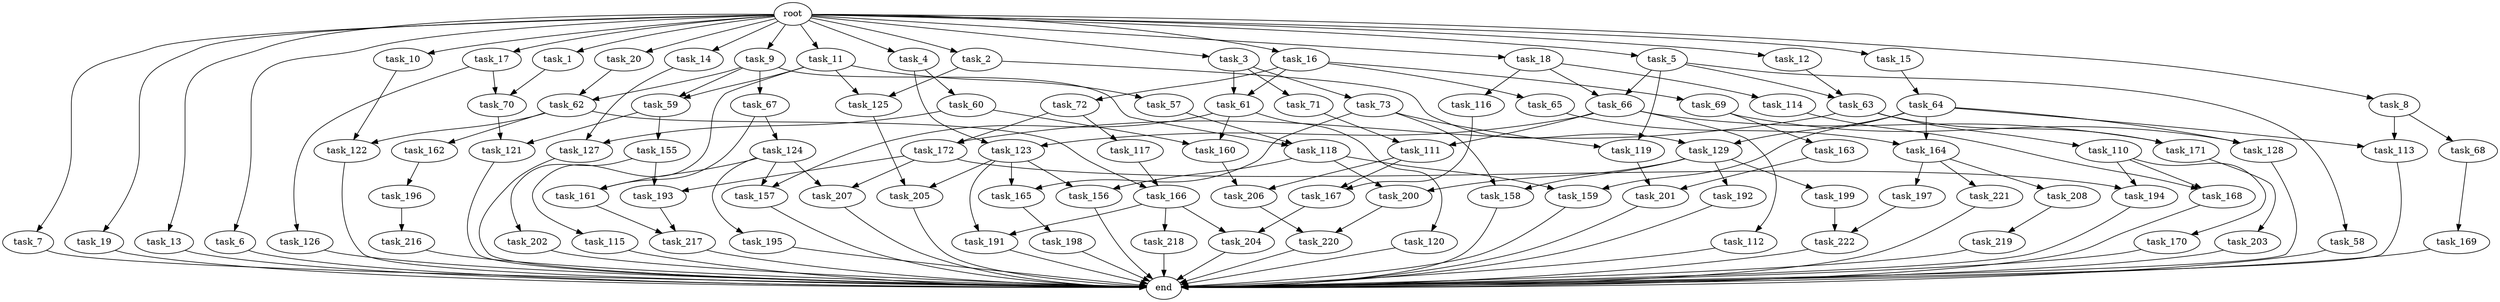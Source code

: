 digraph G {
  task_200 [size="1941325217.792000"];
  task_11 [size="2.048000"];
  task_171 [size="1116691496.960000"];
  task_195 [size="1391569403.904000"];
  task_64 [size="274877906.944000"];
  task_17 [size="2.048000"];
  task_219 [size="1391569403.904000"];
  task_217 [size="3109556322.304000"];
  task_126 [size="274877906.944000"];
  task_69 [size="429496729.600000"];
  task_155 [size="1391569403.904000"];
  task_199 [size="1099511627.776000"];
  task_73 [size="154618822.656000"];
  task_59 [size="1271310319.616000"];
  task_197 [size="841813590.016000"];
  task_7 [size="2.048000"];
  task_113 [size="2233382993.920000"];
  task_67 [size="841813590.016000"];
  task_122 [size="910533066.752000"];
  task_158 [size="1941325217.792000"];
  task_157 [size="2491081031.680000"];
  task_205 [size="223338299.392000"];
  task_216 [size="1391569403.904000"];
  task_115 [size="429496729.600000"];
  task_116 [size="1099511627.776000"];
  end [size="0.000000"];
  task_128 [size="1460288880.640000"];
  task_206 [size="2491081031.680000"];
  task_192 [size="1099511627.776000"];
  task_203 [size="1391569403.904000"];
  task_63 [size="773094113.280000"];
  task_61 [size="584115552.256000"];
  task_119 [size="996432412.672000"];
  task_72 [size="429496729.600000"];
  task_196 [size="618475290.624000"];
  task_112 [size="274877906.944000"];
  task_121 [size="2233382993.920000"];
  task_60 [size="68719476.736000"];
  task_198 [size="841813590.016000"];
  task_170 [size="1717986918.400000"];
  task_202 [size="68719476.736000"];
  task_207 [size="2010044694.528000"];
  task_14 [size="2.048000"];
  task_62 [size="1460288880.640000"];
  task_125 [size="704374636.544000"];
  task_127 [size="1168231104.512000"];
  task_20 [size="2.048000"];
  task_9 [size="2.048000"];
  task_58 [size="154618822.656000"];
  task_164 [size="1821066133.504000"];
  root [size="0.000000"];
  task_167 [size="3109556322.304000"];
  task_129 [size="1666447310.848000"];
  task_161 [size="3109556322.304000"];
  task_218 [size="1099511627.776000"];
  task_165 [size="910533066.752000"];
  task_4 [size="2.048000"];
  task_70 [size="704374636.544000"];
  task_65 [size="429496729.600000"];
  task_19 [size="2.048000"];
  task_13 [size="2.048000"];
  task_194 [size="2336462209.024000"];
  task_66 [size="1254130450.432000"];
  task_120 [size="1099511627.776000"];
  task_5 [size="2.048000"];
  task_169 [size="274877906.944000"];
  task_204 [size="1529008357.376000"];
  task_124 [size="1717986918.400000"];
  task_6 [size="2.048000"];
  task_220 [size="1786706395.136000"];
  task_172 [size="1460288880.640000"];
  task_16 [size="2.048000"];
  task_201 [size="893353197.568000"];
  task_3 [size="2.048000"];
  task_117 [size="618475290.624000"];
  task_15 [size="2.048000"];
  task_166 [size="1683627180.032000"];
  task_10 [size="2.048000"];
  task_118 [size="2233382993.920000"];
  task_57 [size="429496729.600000"];
  task_110 [size="841813590.016000"];
  task_221 [size="841813590.016000"];
  task_160 [size="1168231104.512000"];
  task_1 [size="2.048000"];
  task_208 [size="841813590.016000"];
  task_222 [size="1717986918.400000"];
  task_159 [size="2233382993.920000"];
  task_156 [size="910533066.752000"];
  task_68 [size="841813590.016000"];
  task_168 [size="2147483648.000000"];
  task_2 [size="2.048000"];
  task_71 [size="154618822.656000"];
  task_114 [size="1099511627.776000"];
  task_12 [size="2.048000"];
  task_111 [size="1374389534.720000"];
  task_191 [size="1168231104.512000"];
  task_163 [size="68719476.736000"];
  task_8 [size="2.048000"];
  task_123 [size="343597383.680000"];
  task_18 [size="2.048000"];
  task_193 [size="687194767.360000"];
  task_162 [size="841813590.016000"];

  task_200 -> task_220 [size="838860800.000000"];
  task_11 -> task_57 [size="209715200.000000"];
  task_11 -> task_125 [size="209715200.000000"];
  task_11 -> task_115 [size="209715200.000000"];
  task_11 -> task_59 [size="209715200.000000"];
  task_171 -> task_203 [size="679477248.000000"];
  task_195 -> end [size="1.000000"];
  task_64 -> task_113 [size="679477248.000000"];
  task_64 -> task_164 [size="679477248.000000"];
  task_64 -> task_128 [size="679477248.000000"];
  task_64 -> task_159 [size="679477248.000000"];
  task_64 -> task_129 [size="679477248.000000"];
  task_17 -> task_70 [size="134217728.000000"];
  task_17 -> task_126 [size="134217728.000000"];
  task_219 -> end [size="1.000000"];
  task_217 -> end [size="1.000000"];
  task_126 -> end [size="1.000000"];
  task_69 -> task_128 [size="33554432.000000"];
  task_69 -> task_163 [size="33554432.000000"];
  task_155 -> task_202 [size="33554432.000000"];
  task_155 -> task_193 [size="33554432.000000"];
  task_199 -> task_222 [size="301989888.000000"];
  task_73 -> task_119 [size="411041792.000000"];
  task_73 -> task_165 [size="411041792.000000"];
  task_73 -> task_158 [size="411041792.000000"];
  task_59 -> task_155 [size="679477248.000000"];
  task_59 -> task_121 [size="679477248.000000"];
  task_197 -> task_222 [size="536870912.000000"];
  task_7 -> end [size="1.000000"];
  task_113 -> end [size="1.000000"];
  task_67 -> task_124 [size="838860800.000000"];
  task_67 -> task_161 [size="838860800.000000"];
  task_122 -> end [size="1.000000"];
  task_158 -> end [size="1.000000"];
  task_157 -> end [size="1.000000"];
  task_205 -> end [size="1.000000"];
  task_216 -> end [size="1.000000"];
  task_115 -> end [size="1.000000"];
  task_116 -> task_167 [size="838860800.000000"];
  task_128 -> end [size="1.000000"];
  task_206 -> task_220 [size="33554432.000000"];
  task_192 -> end [size="1.000000"];
  task_203 -> end [size="1.000000"];
  task_63 -> task_110 [size="411041792.000000"];
  task_63 -> task_172 [size="411041792.000000"];
  task_63 -> task_171 [size="411041792.000000"];
  task_61 -> task_157 [size="536870912.000000"];
  task_61 -> task_120 [size="536870912.000000"];
  task_61 -> task_160 [size="536870912.000000"];
  task_119 -> task_201 [size="301989888.000000"];
  task_72 -> task_172 [size="301989888.000000"];
  task_72 -> task_117 [size="301989888.000000"];
  task_196 -> task_216 [size="679477248.000000"];
  task_112 -> end [size="1.000000"];
  task_121 -> end [size="1.000000"];
  task_60 -> task_160 [size="33554432.000000"];
  task_60 -> task_127 [size="33554432.000000"];
  task_198 -> end [size="1.000000"];
  task_170 -> end [size="1.000000"];
  task_202 -> end [size="1.000000"];
  task_207 -> end [size="1.000000"];
  task_14 -> task_127 [size="536870912.000000"];
  task_62 -> task_162 [size="411041792.000000"];
  task_62 -> task_166 [size="411041792.000000"];
  task_62 -> task_122 [size="411041792.000000"];
  task_125 -> task_205 [size="75497472.000000"];
  task_127 -> end [size="1.000000"];
  task_20 -> task_62 [size="301989888.000000"];
  task_9 -> task_118 [size="411041792.000000"];
  task_9 -> task_67 [size="411041792.000000"];
  task_9 -> task_62 [size="411041792.000000"];
  task_9 -> task_59 [size="411041792.000000"];
  task_58 -> end [size="1.000000"];
  task_164 -> task_197 [size="411041792.000000"];
  task_164 -> task_221 [size="411041792.000000"];
  task_164 -> task_208 [size="411041792.000000"];
  root -> task_15 [size="1.000000"];
  root -> task_16 [size="1.000000"];
  root -> task_5 [size="1.000000"];
  root -> task_11 [size="1.000000"];
  root -> task_3 [size="1.000000"];
  root -> task_20 [size="1.000000"];
  root -> task_12 [size="1.000000"];
  root -> task_8 [size="1.000000"];
  root -> task_6 [size="1.000000"];
  root -> task_17 [size="1.000000"];
  root -> task_7 [size="1.000000"];
  root -> task_10 [size="1.000000"];
  root -> task_1 [size="1.000000"];
  root -> task_4 [size="1.000000"];
  root -> task_2 [size="1.000000"];
  root -> task_19 [size="1.000000"];
  root -> task_13 [size="1.000000"];
  root -> task_14 [size="1.000000"];
  root -> task_9 [size="1.000000"];
  root -> task_18 [size="1.000000"];
  task_167 -> task_204 [size="209715200.000000"];
  task_129 -> task_200 [size="536870912.000000"];
  task_129 -> task_199 [size="536870912.000000"];
  task_129 -> task_158 [size="536870912.000000"];
  task_129 -> task_192 [size="536870912.000000"];
  task_161 -> task_217 [size="679477248.000000"];
  task_218 -> end [size="1.000000"];
  task_165 -> task_198 [size="411041792.000000"];
  task_4 -> task_60 [size="33554432.000000"];
  task_4 -> task_123 [size="33554432.000000"];
  task_70 -> task_121 [size="411041792.000000"];
  task_65 -> task_164 [size="209715200.000000"];
  task_19 -> end [size="1.000000"];
  task_13 -> end [size="1.000000"];
  task_194 -> end [size="1.000000"];
  task_66 -> task_112 [size="134217728.000000"];
  task_66 -> task_123 [size="134217728.000000"];
  task_66 -> task_111 [size="134217728.000000"];
  task_66 -> task_171 [size="134217728.000000"];
  task_120 -> end [size="1.000000"];
  task_5 -> task_58 [size="75497472.000000"];
  task_5 -> task_63 [size="75497472.000000"];
  task_5 -> task_66 [size="75497472.000000"];
  task_5 -> task_119 [size="75497472.000000"];
  task_169 -> end [size="1.000000"];
  task_204 -> end [size="1.000000"];
  task_124 -> task_161 [size="679477248.000000"];
  task_124 -> task_157 [size="679477248.000000"];
  task_124 -> task_195 [size="679477248.000000"];
  task_124 -> task_207 [size="679477248.000000"];
  task_6 -> end [size="1.000000"];
  task_220 -> end [size="1.000000"];
  task_172 -> task_207 [size="301989888.000000"];
  task_172 -> task_194 [size="301989888.000000"];
  task_172 -> task_193 [size="301989888.000000"];
  task_16 -> task_61 [size="209715200.000000"];
  task_16 -> task_65 [size="209715200.000000"];
  task_16 -> task_69 [size="209715200.000000"];
  task_16 -> task_72 [size="209715200.000000"];
  task_201 -> end [size="1.000000"];
  task_3 -> task_61 [size="75497472.000000"];
  task_3 -> task_73 [size="75497472.000000"];
  task_3 -> task_71 [size="75497472.000000"];
  task_117 -> task_166 [size="411041792.000000"];
  task_15 -> task_64 [size="134217728.000000"];
  task_166 -> task_191 [size="536870912.000000"];
  task_166 -> task_218 [size="536870912.000000"];
  task_166 -> task_204 [size="536870912.000000"];
  task_10 -> task_122 [size="33554432.000000"];
  task_118 -> task_156 [size="411041792.000000"];
  task_118 -> task_159 [size="411041792.000000"];
  task_118 -> task_200 [size="411041792.000000"];
  task_57 -> task_118 [size="679477248.000000"];
  task_110 -> task_168 [size="838860800.000000"];
  task_110 -> task_170 [size="838860800.000000"];
  task_110 -> task_194 [size="838860800.000000"];
  task_221 -> end [size="1.000000"];
  task_160 -> task_206 [size="536870912.000000"];
  task_1 -> task_70 [size="209715200.000000"];
  task_208 -> task_219 [size="679477248.000000"];
  task_222 -> end [size="1.000000"];
  task_159 -> end [size="1.000000"];
  task_156 -> end [size="1.000000"];
  task_68 -> task_169 [size="134217728.000000"];
  task_168 -> end [size="1.000000"];
  task_2 -> task_129 [size="134217728.000000"];
  task_2 -> task_125 [size="134217728.000000"];
  task_71 -> task_111 [size="536870912.000000"];
  task_114 -> task_168 [size="209715200.000000"];
  task_12 -> task_63 [size="301989888.000000"];
  task_111 -> task_206 [size="679477248.000000"];
  task_111 -> task_167 [size="679477248.000000"];
  task_191 -> end [size="1.000000"];
  task_163 -> task_201 [size="134217728.000000"];
  task_8 -> task_113 [size="411041792.000000"];
  task_8 -> task_68 [size="411041792.000000"];
  task_123 -> task_156 [size="33554432.000000"];
  task_123 -> task_205 [size="33554432.000000"];
  task_123 -> task_165 [size="33554432.000000"];
  task_123 -> task_191 [size="33554432.000000"];
  task_18 -> task_66 [size="536870912.000000"];
  task_18 -> task_116 [size="536870912.000000"];
  task_18 -> task_114 [size="536870912.000000"];
  task_193 -> task_217 [size="838860800.000000"];
  task_162 -> task_196 [size="301989888.000000"];
}
